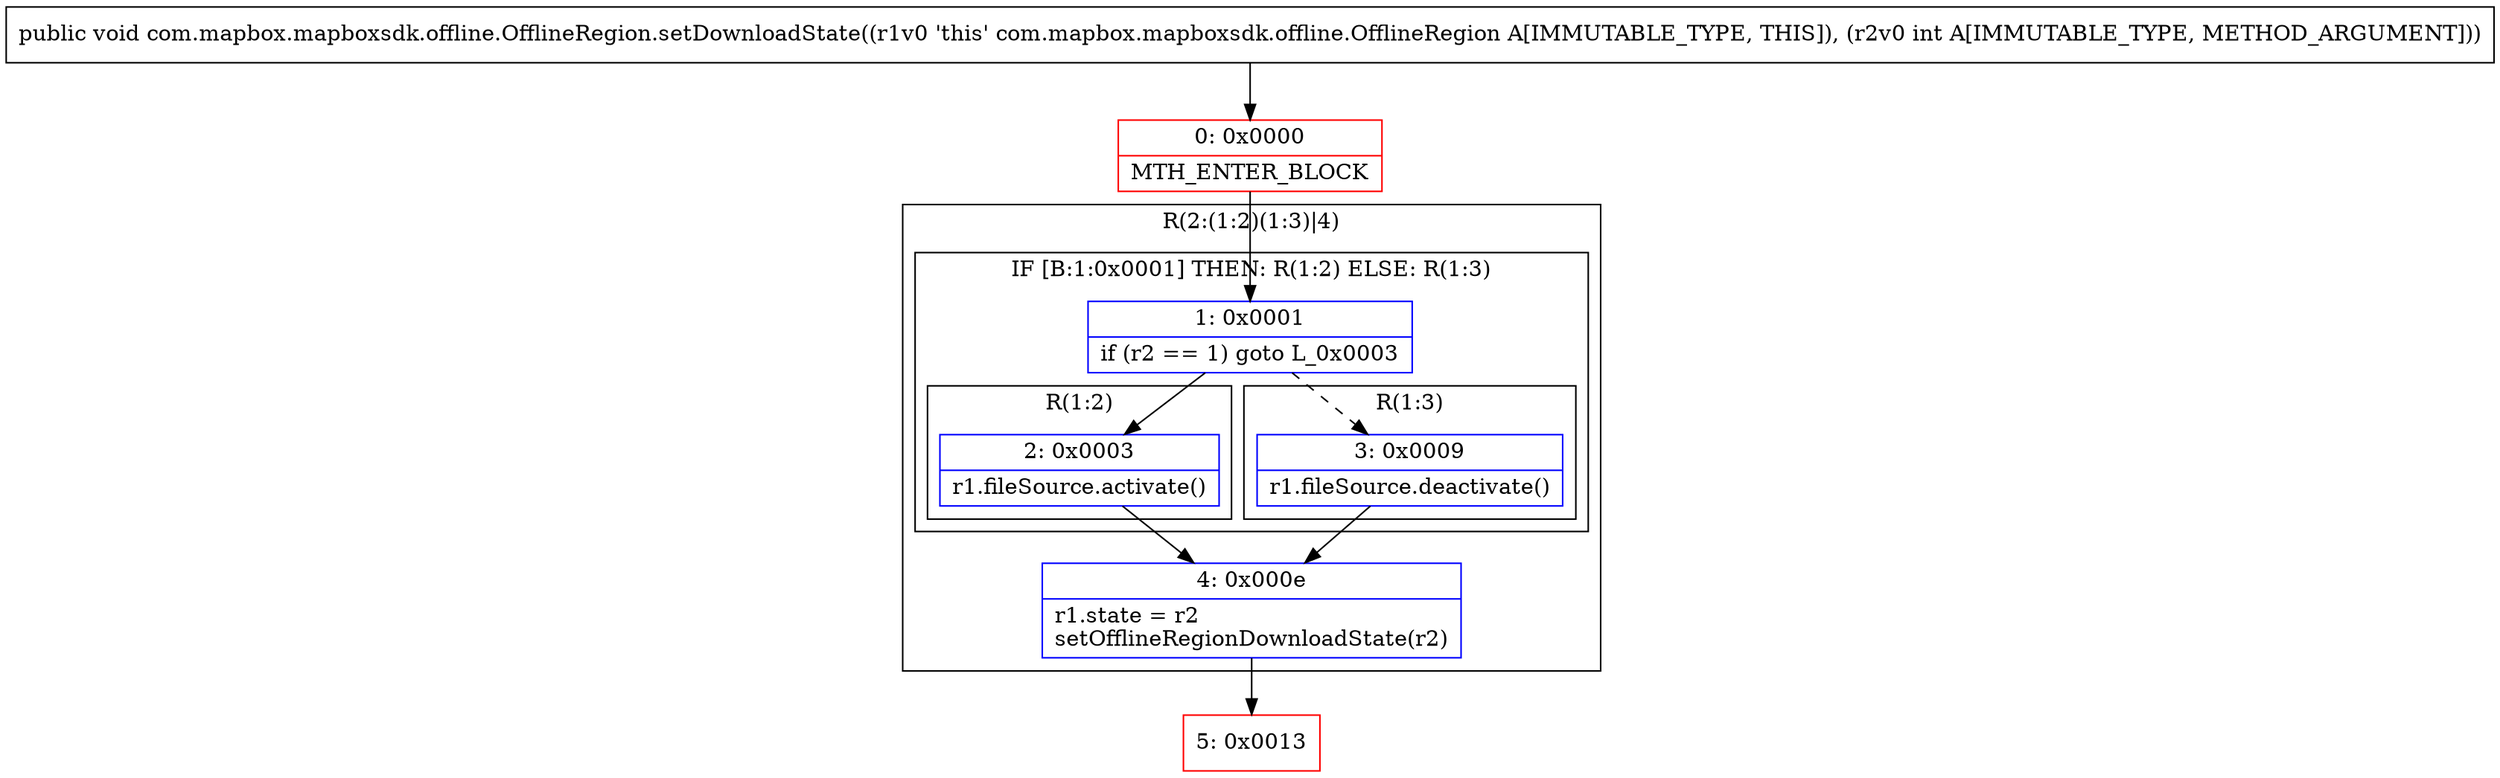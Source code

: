 digraph "CFG forcom.mapbox.mapboxsdk.offline.OfflineRegion.setDownloadState(I)V" {
subgraph cluster_Region_24190936 {
label = "R(2:(1:2)(1:3)|4)";
node [shape=record,color=blue];
subgraph cluster_IfRegion_1112894619 {
label = "IF [B:1:0x0001] THEN: R(1:2) ELSE: R(1:3)";
node [shape=record,color=blue];
Node_1 [shape=record,label="{1\:\ 0x0001|if (r2 == 1) goto L_0x0003\l}"];
subgraph cluster_Region_1462478890 {
label = "R(1:2)";
node [shape=record,color=blue];
Node_2 [shape=record,label="{2\:\ 0x0003|r1.fileSource.activate()\l}"];
}
subgraph cluster_Region_2066046925 {
label = "R(1:3)";
node [shape=record,color=blue];
Node_3 [shape=record,label="{3\:\ 0x0009|r1.fileSource.deactivate()\l}"];
}
}
Node_4 [shape=record,label="{4\:\ 0x000e|r1.state = r2\lsetOfflineRegionDownloadState(r2)\l}"];
}
Node_0 [shape=record,color=red,label="{0\:\ 0x0000|MTH_ENTER_BLOCK\l}"];
Node_5 [shape=record,color=red,label="{5\:\ 0x0013}"];
MethodNode[shape=record,label="{public void com.mapbox.mapboxsdk.offline.OfflineRegion.setDownloadState((r1v0 'this' com.mapbox.mapboxsdk.offline.OfflineRegion A[IMMUTABLE_TYPE, THIS]), (r2v0 int A[IMMUTABLE_TYPE, METHOD_ARGUMENT])) }"];
MethodNode -> Node_0;
Node_1 -> Node_2;
Node_1 -> Node_3[style=dashed];
Node_2 -> Node_4;
Node_3 -> Node_4;
Node_4 -> Node_5;
Node_0 -> Node_1;
}

